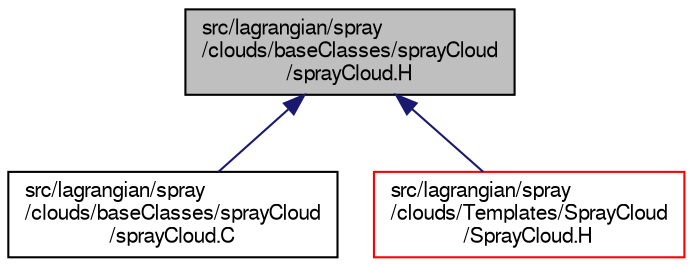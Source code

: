 digraph "src/lagrangian/spray/clouds/baseClasses/sprayCloud/sprayCloud.H"
{
  bgcolor="transparent";
  edge [fontname="FreeSans",fontsize="10",labelfontname="FreeSans",labelfontsize="10"];
  node [fontname="FreeSans",fontsize="10",shape=record];
  Node1 [label="src/lagrangian/spray\l/clouds/baseClasses/sprayCloud\l/sprayCloud.H",height=0.2,width=0.4,color="black", fillcolor="grey75", style="filled" fontcolor="black"];
  Node1 -> Node2 [dir="back",color="midnightblue",fontsize="10",style="solid",fontname="FreeSans"];
  Node2 [label="src/lagrangian/spray\l/clouds/baseClasses/sprayCloud\l/sprayCloud.C",height=0.2,width=0.4,color="black",URL="$a06511.html"];
  Node1 -> Node3 [dir="back",color="midnightblue",fontsize="10",style="solid",fontname="FreeSans"];
  Node3 [label="src/lagrangian/spray\l/clouds/Templates/SprayCloud\l/SprayCloud.H",height=0.2,width=0.4,color="red",URL="$a06515.html"];
}

